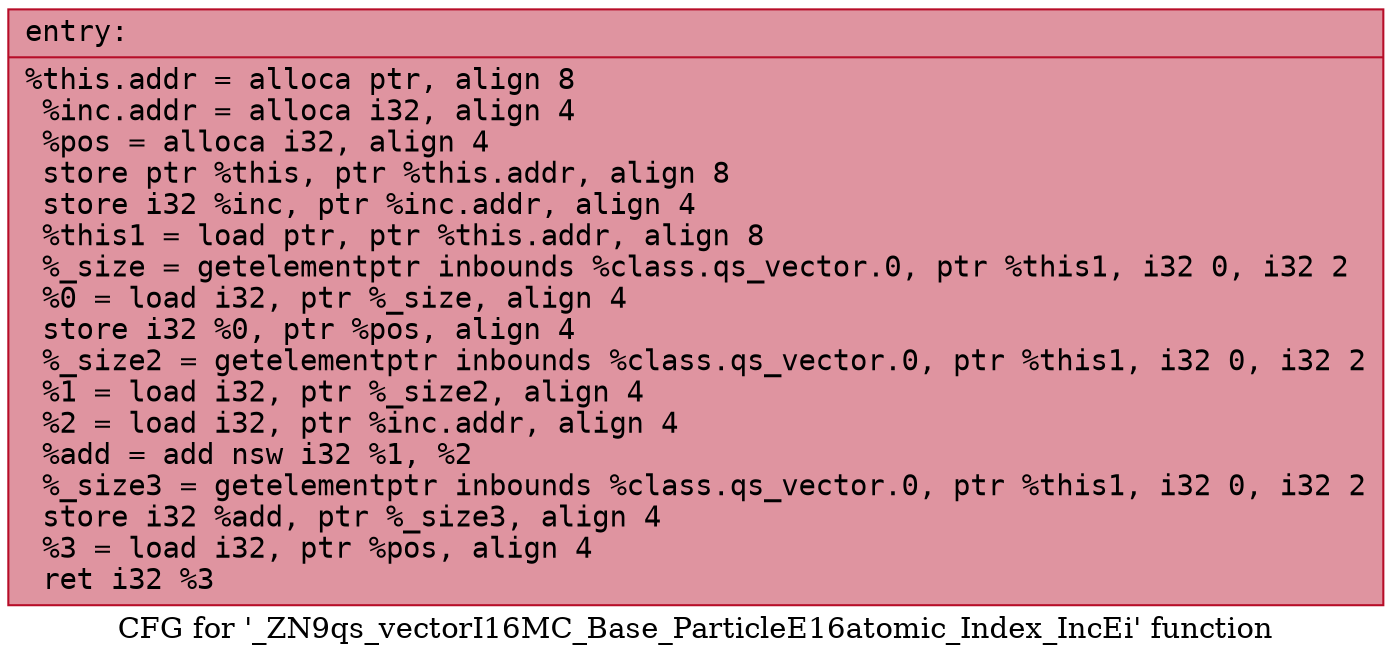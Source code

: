 digraph "CFG for '_ZN9qs_vectorI16MC_Base_ParticleE16atomic_Index_IncEi' function" {
	label="CFG for '_ZN9qs_vectorI16MC_Base_ParticleE16atomic_Index_IncEi' function";

	Node0x559071136ad0 [shape=record,color="#b70d28ff", style=filled, fillcolor="#b70d2870" fontname="Courier",label="{entry:\l|  %this.addr = alloca ptr, align 8\l  %inc.addr = alloca i32, align 4\l  %pos = alloca i32, align 4\l  store ptr %this, ptr %this.addr, align 8\l  store i32 %inc, ptr %inc.addr, align 4\l  %this1 = load ptr, ptr %this.addr, align 8\l  %_size = getelementptr inbounds %class.qs_vector.0, ptr %this1, i32 0, i32 2\l  %0 = load i32, ptr %_size, align 4\l  store i32 %0, ptr %pos, align 4\l  %_size2 = getelementptr inbounds %class.qs_vector.0, ptr %this1, i32 0, i32 2\l  %1 = load i32, ptr %_size2, align 4\l  %2 = load i32, ptr %inc.addr, align 4\l  %add = add nsw i32 %1, %2\l  %_size3 = getelementptr inbounds %class.qs_vector.0, ptr %this1, i32 0, i32 2\l  store i32 %add, ptr %_size3, align 4\l  %3 = load i32, ptr %pos, align 4\l  ret i32 %3\l}"];
}
